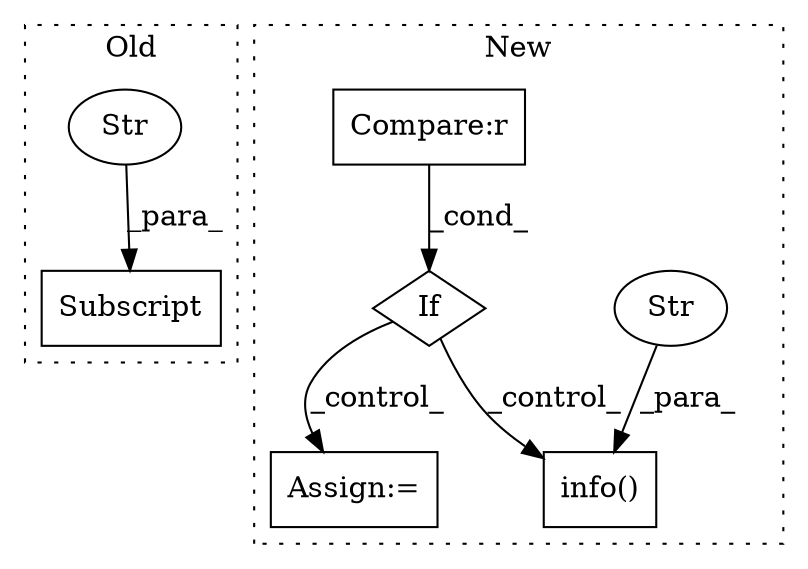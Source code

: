 digraph G {
subgraph cluster0 {
1 [label="Subscript" a="63" s="2535,0" l="16,0" shape="box"];
6 [label="Str" a="66" s="2543" l="7" shape="ellipse"];
label = "Old";
style="dotted";
}
subgraph cluster1 {
2 [label="info()" a="75" s="3075,3141" l="13,1" shape="box"];
3 [label="Str" a="66" s="3088" l="53" shape="ellipse"];
4 [label="If" a="96" s="2769" l="3" shape="diamond"];
5 [label="Assign:=" a="68" s="3718" l="3" shape="box"];
7 [label="Compare:r" a="40" s="2772" l="19" shape="box"];
label = "New";
style="dotted";
}
3 -> 2 [label="_para_"];
4 -> 5 [label="_control_"];
4 -> 2 [label="_control_"];
6 -> 1 [label="_para_"];
7 -> 4 [label="_cond_"];
}
